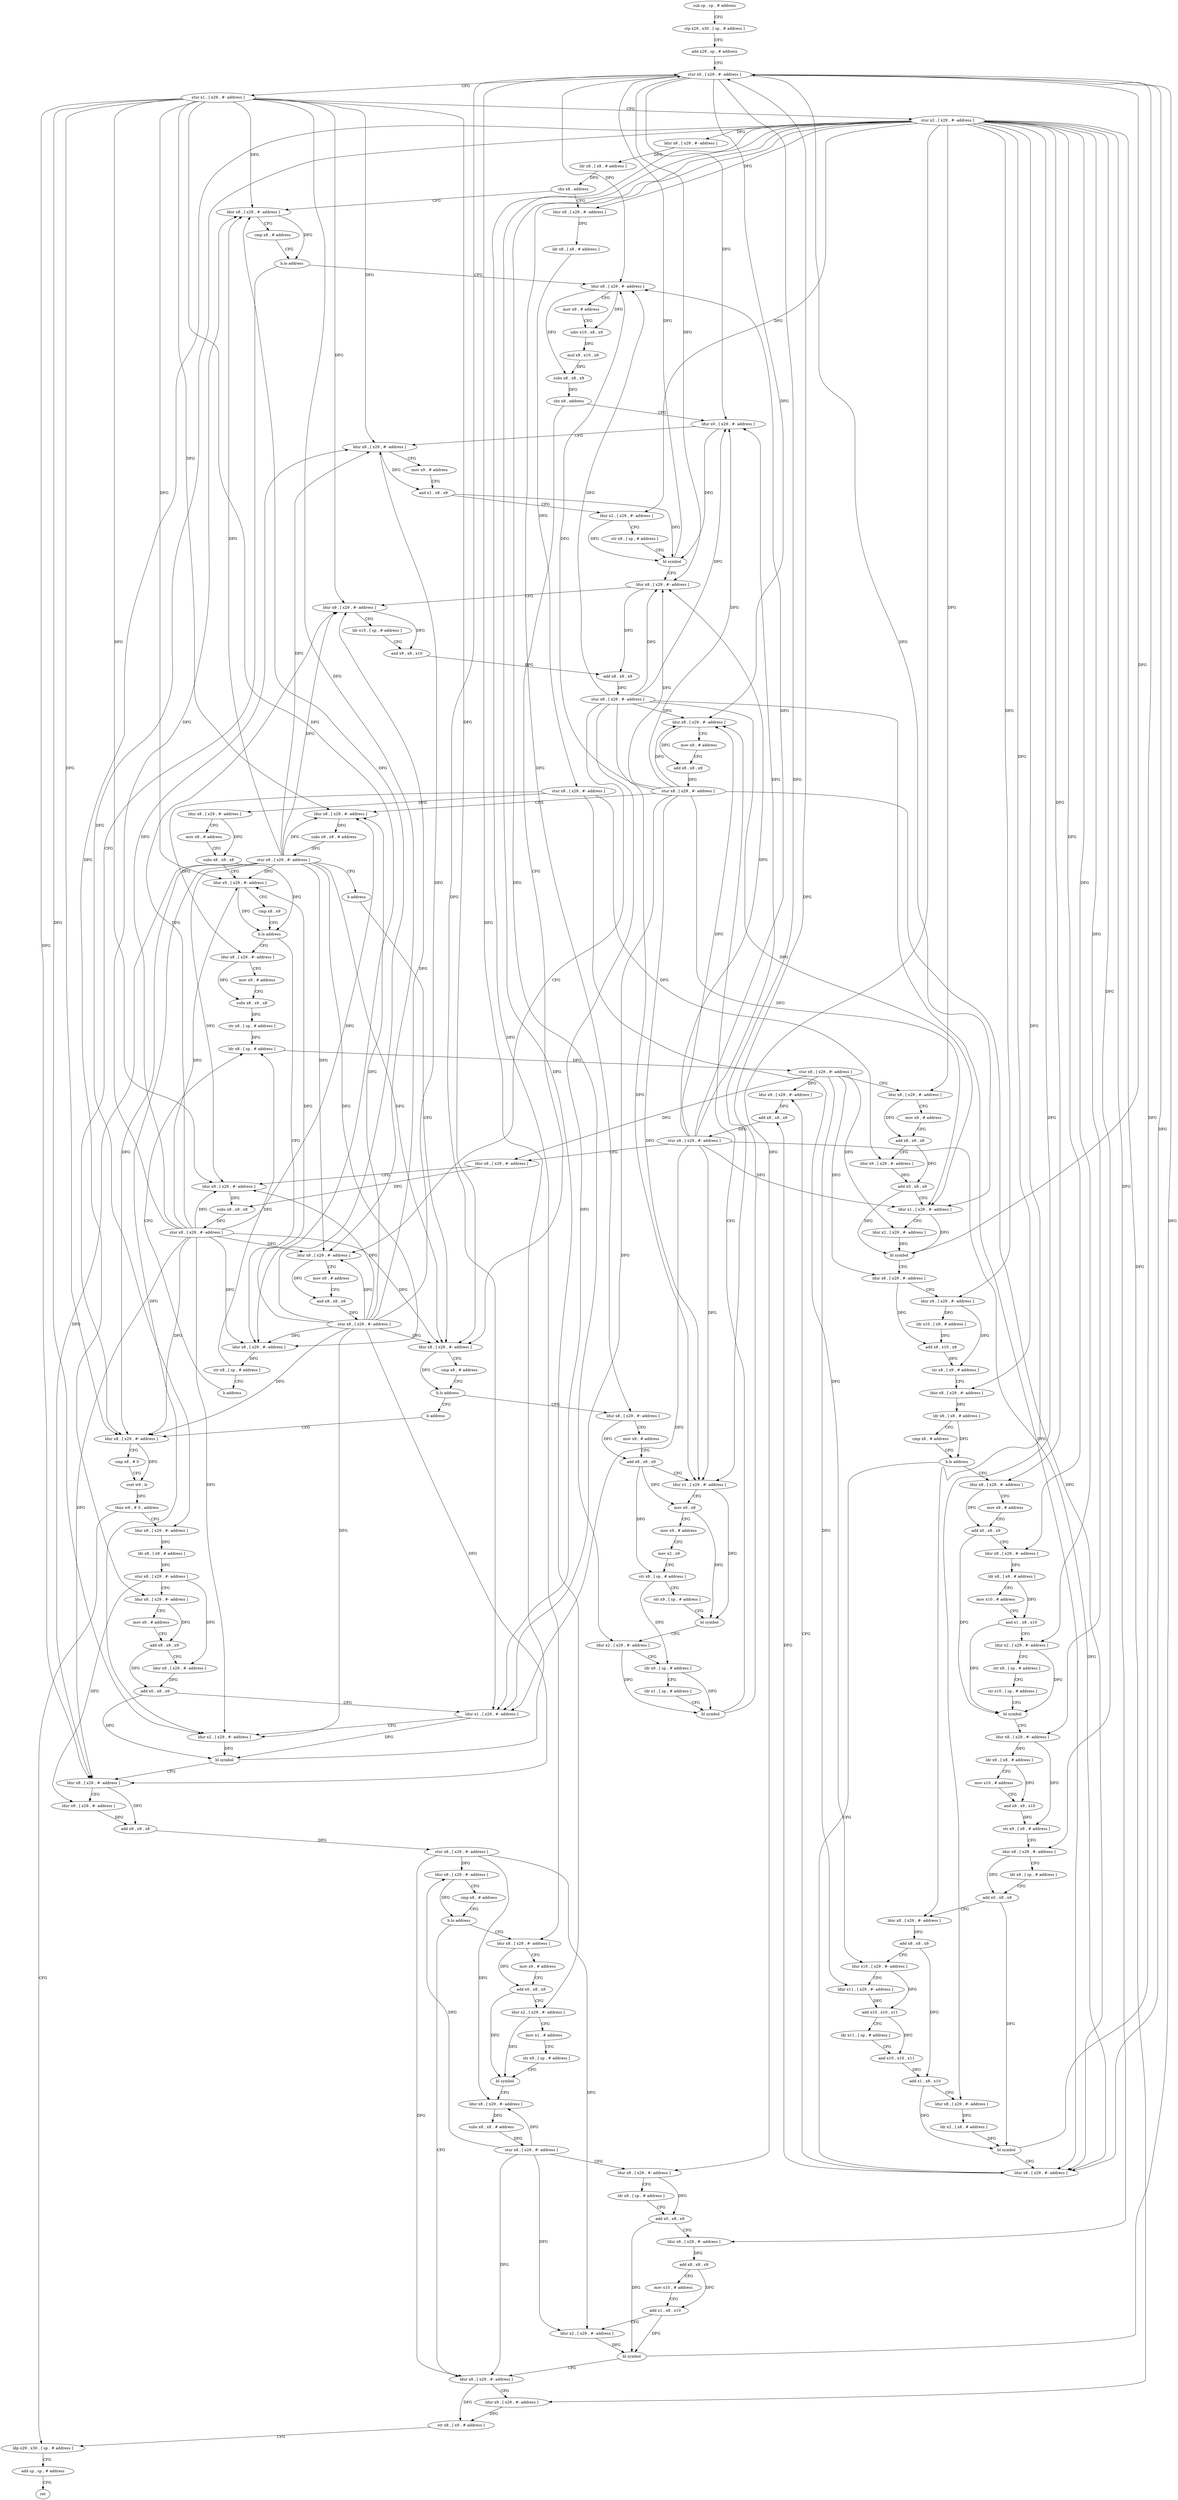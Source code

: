 digraph "func" {
"4334752" [label = "sub sp , sp , # address" ]
"4334756" [label = "stp x29 , x30 , [ sp , # address ]" ]
"4334760" [label = "add x29 , sp , # address" ]
"4334764" [label = "stur x0 , [ x29 , #- address ]" ]
"4334768" [label = "stur x1 , [ x29 , #- address ]" ]
"4334772" [label = "stur x2 , [ x29 , #- address ]" ]
"4334776" [label = "ldur x8 , [ x29 , #- address ]" ]
"4334780" [label = "ldr x8 , [ x8 , # address ]" ]
"4334784" [label = "cbz x8 , address" ]
"4335080" [label = "ldur x8 , [ x29 , #- address ]" ]
"4334788" [label = "ldur x8 , [ x29 , #- address ]" ]
"4335084" [label = "cmp x8 , # address" ]
"4335088" [label = "b.lo address" ]
"4335288" [label = "ldur x8 , [ x29 , #- address ]" ]
"4335092" [label = "ldur x8 , [ x29 , #- address ]" ]
"4334792" [label = "ldr x8 , [ x8 , # address ]" ]
"4334796" [label = "stur x8 , [ x29 , #- address ]" ]
"4334800" [label = "ldur x8 , [ x29 , #- address ]" ]
"4334804" [label = "mov x9 , # address" ]
"4334808" [label = "subs x8 , x9 , x8" ]
"4334812" [label = "ldur x9 , [ x29 , #- address ]" ]
"4334816" [label = "cmp x8 , x9" ]
"4334820" [label = "b.ls address" ]
"4334836" [label = "ldur x8 , [ x29 , #- address ]" ]
"4334824" [label = "ldur x8 , [ x29 , #- address ]" ]
"4335292" [label = "cmp x8 , # 0" ]
"4335296" [label = "cset w9 , ls" ]
"4335300" [label = "tbnz w9 , # 0 , address" ]
"4335464" [label = "ldp x29 , x30 , [ sp , # address ]" ]
"4335304" [label = "ldur x8 , [ x29 , #- address ]" ]
"4335096" [label = "mov x9 , # address" ]
"4335100" [label = "udiv x10 , x8 , x9" ]
"4335104" [label = "mul x9 , x10 , x9" ]
"4335108" [label = "subs x8 , x8 , x9" ]
"4335112" [label = "cbz x8 , address" ]
"4335220" [label = "ldur x0 , [ x29 , #- address ]" ]
"4335116" [label = "ldur x8 , [ x29 , #- address ]" ]
"4334840" [label = "mov x9 , # address" ]
"4334844" [label = "subs x8 , x9 , x8" ]
"4334848" [label = "str x8 , [ sp , # address ]" ]
"4334852" [label = "ldr x8 , [ sp , # address ]" ]
"4334828" [label = "str x8 , [ sp , # address ]" ]
"4334832" [label = "b address" ]
"4335468" [label = "add sp , sp , # address" ]
"4335472" [label = "ret" ]
"4335308" [label = "ldr x8 , [ x8 , # address ]" ]
"4335312" [label = "stur x8 , [ x29 , #- address ]" ]
"4335316" [label = "ldur x8 , [ x29 , #- address ]" ]
"4335320" [label = "mov x9 , # address" ]
"4335324" [label = "add x8 , x8 , x9" ]
"4335328" [label = "ldur x9 , [ x29 , #- address ]" ]
"4335332" [label = "add x0 , x8 , x9" ]
"4335336" [label = "ldur x1 , [ x29 , #- address ]" ]
"4335340" [label = "ldur x2 , [ x29 , #- address ]" ]
"4335344" [label = "bl symbol" ]
"4335348" [label = "ldur x8 , [ x29 , #- address ]" ]
"4335352" [label = "ldur x9 , [ x29 , #- address ]" ]
"4335356" [label = "add x8 , x9 , x8" ]
"4335360" [label = "stur x8 , [ x29 , #- address ]" ]
"4335364" [label = "ldur x8 , [ x29 , #- address ]" ]
"4335368" [label = "cmp x8 , # address" ]
"4335372" [label = "b.lo address" ]
"4335452" [label = "ldur x8 , [ x29 , #- address ]" ]
"4335376" [label = "ldur x8 , [ x29 , #- address ]" ]
"4335224" [label = "ldur x8 , [ x29 , #- address ]" ]
"4335228" [label = "mov x9 , # address" ]
"4335232" [label = "and x1 , x8 , x9" ]
"4335236" [label = "ldur x2 , [ x29 , #- address ]" ]
"4335240" [label = "str x9 , [ sp , # address ]" ]
"4335244" [label = "bl symbol" ]
"4335248" [label = "ldur x8 , [ x29 , #- address ]" ]
"4335252" [label = "ldur x9 , [ x29 , #- address ]" ]
"4335256" [label = "ldr x10 , [ sp , # address ]" ]
"4335260" [label = "and x9 , x9 , x10" ]
"4335264" [label = "add x8 , x8 , x9" ]
"4335268" [label = "stur x8 , [ x29 , #- address ]" ]
"4335272" [label = "ldur x8 , [ x29 , #- address ]" ]
"4335276" [label = "mov x9 , # address" ]
"4335280" [label = "and x8 , x8 , x9" ]
"4335284" [label = "stur x8 , [ x29 , #- address ]" ]
"4335120" [label = "cmp x8 , # address" ]
"4335124" [label = "b.ls address" ]
"4335216" [label = "b address" ]
"4335128" [label = "ldur x8 , [ x29 , #- address ]" ]
"4335048" [label = "ldur x8 , [ x29 , #- address ]" ]
"4335052" [label = "ldur x9 , [ x29 , #- address ]" ]
"4335056" [label = "add x8 , x8 , x9" ]
"4335060" [label = "stur x8 , [ x29 , #- address ]" ]
"4335064" [label = "ldur x8 , [ x29 , #- address ]" ]
"4335068" [label = "ldur x9 , [ x29 , #- address ]" ]
"4335072" [label = "subs x8 , x9 , x8" ]
"4335076" [label = "stur x8 , [ x29 , #- address ]" ]
"4334928" [label = "ldur x8 , [ x29 , #- address ]" ]
"4334932" [label = "mov x9 , # address" ]
"4334936" [label = "add x0 , x8 , x9" ]
"4334940" [label = "ldur x8 , [ x29 , #- address ]" ]
"4334944" [label = "ldr x8 , [ x8 , # address ]" ]
"4334948" [label = "mov x10 , # address" ]
"4334952" [label = "and x1 , x8 , x10" ]
"4334956" [label = "ldur x2 , [ x29 , #- address ]" ]
"4334960" [label = "str x9 , [ sp , # address ]" ]
"4334964" [label = "str x10 , [ sp , # address ]" ]
"4334968" [label = "bl symbol" ]
"4334972" [label = "ldur x8 , [ x29 , #- address ]" ]
"4334976" [label = "ldr x9 , [ x8 , # address ]" ]
"4334980" [label = "mov x10 , # address" ]
"4334984" [label = "and x9 , x9 , x10" ]
"4334988" [label = "str x9 , [ x8 , # address ]" ]
"4334992" [label = "ldur x8 , [ x29 , #- address ]" ]
"4334996" [label = "ldr x9 , [ sp , # address ]" ]
"4335000" [label = "add x0 , x8 , x9" ]
"4335004" [label = "ldur x8 , [ x29 , #- address ]" ]
"4335008" [label = "add x8 , x8 , x9" ]
"4335012" [label = "ldur x10 , [ x29 , #- address ]" ]
"4335016" [label = "ldur x11 , [ x29 , #- address ]" ]
"4335020" [label = "add x10 , x10 , x11" ]
"4335024" [label = "ldr x11 , [ sp , # address ]" ]
"4335028" [label = "and x10 , x10 , x11" ]
"4335032" [label = "add x1 , x8 , x10" ]
"4335036" [label = "ldur x8 , [ x29 , #- address ]" ]
"4335040" [label = "ldr x2 , [ x8 , # address ]" ]
"4335044" [label = "bl symbol" ]
"4334856" [label = "stur x8 , [ x29 , #- address ]" ]
"4334860" [label = "ldur x8 , [ x29 , #- address ]" ]
"4334864" [label = "mov x9 , # address" ]
"4334868" [label = "add x8 , x8 , x9" ]
"4334872" [label = "ldur x9 , [ x29 , #- address ]" ]
"4334876" [label = "add x0 , x8 , x9" ]
"4334880" [label = "ldur x1 , [ x29 , #- address ]" ]
"4334884" [label = "ldur x2 , [ x29 , #- address ]" ]
"4334888" [label = "bl symbol" ]
"4334892" [label = "ldur x8 , [ x29 , #- address ]" ]
"4334896" [label = "ldur x9 , [ x29 , #- address ]" ]
"4334900" [label = "ldr x10 , [ x9 , # address ]" ]
"4334904" [label = "add x8 , x10 , x8" ]
"4334908" [label = "str x8 , [ x9 , # address ]" ]
"4334912" [label = "ldur x8 , [ x29 , #- address ]" ]
"4334916" [label = "ldr x8 , [ x8 , # address ]" ]
"4334920" [label = "cmp x8 , # address" ]
"4334924" [label = "b.ls address" ]
"4335456" [label = "ldur x9 , [ x29 , #- address ]" ]
"4335460" [label = "str x8 , [ x9 , # address ]" ]
"4335380" [label = "mov x9 , # address" ]
"4335384" [label = "add x0 , x8 , x9" ]
"4335388" [label = "ldur x2 , [ x29 , #- address ]" ]
"4335392" [label = "mov x1 , # address" ]
"4335396" [label = "str x9 , [ sp , # address ]" ]
"4335400" [label = "bl symbol" ]
"4335404" [label = "ldur x8 , [ x29 , #- address ]" ]
"4335408" [label = "subs x8 , x8 , # address" ]
"4335412" [label = "stur x8 , [ x29 , #- address ]" ]
"4335416" [label = "ldur x8 , [ x29 , #- address ]" ]
"4335420" [label = "ldr x9 , [ sp , # address ]" ]
"4335424" [label = "add x0 , x8 , x9" ]
"4335428" [label = "ldur x8 , [ x29 , #- address ]" ]
"4335432" [label = "add x8 , x8 , x9" ]
"4335436" [label = "mov x10 , # address" ]
"4335440" [label = "add x1 , x8 , x10" ]
"4335444" [label = "ldur x2 , [ x29 , #- address ]" ]
"4335448" [label = "bl symbol" ]
"4335132" [label = "mov x9 , # address" ]
"4335136" [label = "add x8 , x8 , x9" ]
"4335140" [label = "ldur x1 , [ x29 , #- address ]" ]
"4335144" [label = "mov x0 , x8" ]
"4335148" [label = "mov x9 , # address" ]
"4335152" [label = "mov x2 , x9" ]
"4335156" [label = "str x8 , [ sp , # address ]" ]
"4335160" [label = "str x9 , [ sp , # address ]" ]
"4335164" [label = "bl symbol" ]
"4335168" [label = "ldur x2 , [ x29 , #- address ]" ]
"4335172" [label = "ldr x0 , [ sp , # address ]" ]
"4335176" [label = "ldr x1 , [ sp , # address ]" ]
"4335180" [label = "bl symbol" ]
"4335184" [label = "ldur x8 , [ x29 , #- address ]" ]
"4335188" [label = "mov x9 , # address" ]
"4335192" [label = "add x8 , x8 , x9" ]
"4335196" [label = "stur x8 , [ x29 , #- address ]" ]
"4335200" [label = "ldur x8 , [ x29 , #- address ]" ]
"4335204" [label = "subs x8 , x8 , # address" ]
"4335208" [label = "stur x8 , [ x29 , #- address ]" ]
"4335212" [label = "b address" ]
"4334752" -> "4334756" [ label = "CFG" ]
"4334756" -> "4334760" [ label = "CFG" ]
"4334760" -> "4334764" [ label = "CFG" ]
"4334764" -> "4334768" [ label = "CFG" ]
"4334764" -> "4335092" [ label = "DFG" ]
"4334764" -> "4335220" [ label = "DFG" ]
"4334764" -> "4335248" [ label = "DFG" ]
"4334764" -> "4334880" [ label = "DFG" ]
"4334764" -> "4335140" [ label = "DFG" ]
"4334764" -> "4335184" [ label = "DFG" ]
"4334764" -> "4335048" [ label = "DFG" ]
"4334764" -> "4335336" [ label = "DFG" ]
"4334768" -> "4334772" [ label = "CFG" ]
"4334768" -> "4335080" [ label = "DFG" ]
"4334768" -> "4334812" [ label = "DFG" ]
"4334768" -> "4335288" [ label = "DFG" ]
"4334768" -> "4334824" [ label = "DFG" ]
"4334768" -> "4335224" [ label = "DFG" ]
"4334768" -> "4335252" [ label = "DFG" ]
"4334768" -> "4335272" [ label = "DFG" ]
"4334768" -> "4335116" [ label = "DFG" ]
"4334768" -> "4335200" [ label = "DFG" ]
"4334768" -> "4335068" [ label = "DFG" ]
"4334768" -> "4335340" [ label = "DFG" ]
"4334768" -> "4335348" [ label = "DFG" ]
"4334772" -> "4334776" [ label = "DFG" ]
"4334772" -> "4334788" [ label = "DFG" ]
"4334772" -> "4335236" [ label = "DFG" ]
"4334772" -> "4334860" [ label = "DFG" ]
"4334772" -> "4334896" [ label = "DFG" ]
"4334772" -> "4334912" [ label = "DFG" ]
"4334772" -> "4335128" [ label = "DFG" ]
"4334772" -> "4335168" [ label = "DFG" ]
"4334772" -> "4334928" [ label = "DFG" ]
"4334772" -> "4334940" [ label = "DFG" ]
"4334772" -> "4334956" [ label = "DFG" ]
"4334772" -> "4334972" [ label = "DFG" ]
"4334772" -> "4334992" [ label = "DFG" ]
"4334772" -> "4335004" [ label = "DFG" ]
"4334772" -> "4335036" [ label = "DFG" ]
"4334772" -> "4335304" [ label = "DFG" ]
"4334772" -> "4335316" [ label = "DFG" ]
"4334772" -> "4335456" [ label = "DFG" ]
"4334772" -> "4335376" [ label = "DFG" ]
"4334772" -> "4335388" [ label = "DFG" ]
"4334772" -> "4335416" [ label = "DFG" ]
"4334772" -> "4335428" [ label = "DFG" ]
"4334776" -> "4334780" [ label = "DFG" ]
"4334780" -> "4334784" [ label = "DFG" ]
"4334784" -> "4335080" [ label = "CFG" ]
"4334784" -> "4334788" [ label = "CFG" ]
"4335080" -> "4335084" [ label = "CFG" ]
"4335080" -> "4335088" [ label = "DFG" ]
"4334788" -> "4334792" [ label = "DFG" ]
"4335084" -> "4335088" [ label = "CFG" ]
"4335088" -> "4335288" [ label = "CFG" ]
"4335088" -> "4335092" [ label = "CFG" ]
"4335288" -> "4335292" [ label = "CFG" ]
"4335288" -> "4335296" [ label = "DFG" ]
"4335092" -> "4335096" [ label = "CFG" ]
"4335092" -> "4335100" [ label = "DFG" ]
"4335092" -> "4335108" [ label = "DFG" ]
"4334792" -> "4334796" [ label = "DFG" ]
"4334796" -> "4334800" [ label = "DFG" ]
"4334796" -> "4334836" [ label = "DFG" ]
"4334796" -> "4334872" [ label = "DFG" ]
"4334796" -> "4335012" [ label = "DFG" ]
"4334800" -> "4334804" [ label = "CFG" ]
"4334800" -> "4334808" [ label = "DFG" ]
"4334804" -> "4334808" [ label = "CFG" ]
"4334808" -> "4334812" [ label = "CFG" ]
"4334808" -> "4334820" [ label = "DFG" ]
"4334812" -> "4334816" [ label = "CFG" ]
"4334812" -> "4334820" [ label = "DFG" ]
"4334816" -> "4334820" [ label = "CFG" ]
"4334820" -> "4334836" [ label = "CFG" ]
"4334820" -> "4334824" [ label = "CFG" ]
"4334836" -> "4334840" [ label = "CFG" ]
"4334836" -> "4334844" [ label = "DFG" ]
"4334824" -> "4334828" [ label = "DFG" ]
"4335292" -> "4335296" [ label = "CFG" ]
"4335296" -> "4335300" [ label = "DFG" ]
"4335300" -> "4335464" [ label = "CFG" ]
"4335300" -> "4335304" [ label = "CFG" ]
"4335464" -> "4335468" [ label = "CFG" ]
"4335304" -> "4335308" [ label = "DFG" ]
"4335096" -> "4335100" [ label = "CFG" ]
"4335100" -> "4335104" [ label = "DFG" ]
"4335104" -> "4335108" [ label = "DFG" ]
"4335108" -> "4335112" [ label = "DFG" ]
"4335112" -> "4335220" [ label = "CFG" ]
"4335112" -> "4335116" [ label = "CFG" ]
"4335220" -> "4335224" [ label = "CFG" ]
"4335220" -> "4335244" [ label = "DFG" ]
"4335116" -> "4335120" [ label = "CFG" ]
"4335116" -> "4335124" [ label = "DFG" ]
"4334840" -> "4334844" [ label = "CFG" ]
"4334844" -> "4334848" [ label = "DFG" ]
"4334848" -> "4334852" [ label = "DFG" ]
"4334852" -> "4334856" [ label = "DFG" ]
"4334828" -> "4334832" [ label = "CFG" ]
"4334828" -> "4334852" [ label = "DFG" ]
"4334832" -> "4334852" [ label = "CFG" ]
"4335468" -> "4335472" [ label = "CFG" ]
"4335308" -> "4335312" [ label = "DFG" ]
"4335312" -> "4335316" [ label = "CFG" ]
"4335312" -> "4335328" [ label = "DFG" ]
"4335312" -> "4335352" [ label = "DFG" ]
"4335316" -> "4335320" [ label = "CFG" ]
"4335316" -> "4335324" [ label = "DFG" ]
"4335320" -> "4335324" [ label = "CFG" ]
"4335324" -> "4335328" [ label = "CFG" ]
"4335324" -> "4335332" [ label = "DFG" ]
"4335328" -> "4335332" [ label = "DFG" ]
"4335332" -> "4335336" [ label = "CFG" ]
"4335332" -> "4335344" [ label = "DFG" ]
"4335336" -> "4335340" [ label = "CFG" ]
"4335336" -> "4335344" [ label = "DFG" ]
"4335340" -> "4335344" [ label = "DFG" ]
"4335344" -> "4335348" [ label = "CFG" ]
"4335344" -> "4334764" [ label = "DFG" ]
"4335348" -> "4335352" [ label = "CFG" ]
"4335348" -> "4335356" [ label = "DFG" ]
"4335352" -> "4335356" [ label = "DFG" ]
"4335356" -> "4335360" [ label = "DFG" ]
"4335360" -> "4335364" [ label = "DFG" ]
"4335360" -> "4335452" [ label = "DFG" ]
"4335360" -> "4335404" [ label = "DFG" ]
"4335360" -> "4335444" [ label = "DFG" ]
"4335364" -> "4335368" [ label = "CFG" ]
"4335364" -> "4335372" [ label = "DFG" ]
"4335368" -> "4335372" [ label = "CFG" ]
"4335372" -> "4335452" [ label = "CFG" ]
"4335372" -> "4335376" [ label = "CFG" ]
"4335452" -> "4335456" [ label = "CFG" ]
"4335452" -> "4335460" [ label = "DFG" ]
"4335376" -> "4335380" [ label = "CFG" ]
"4335376" -> "4335384" [ label = "DFG" ]
"4335224" -> "4335228" [ label = "CFG" ]
"4335224" -> "4335232" [ label = "DFG" ]
"4335228" -> "4335232" [ label = "CFG" ]
"4335232" -> "4335236" [ label = "CFG" ]
"4335232" -> "4335244" [ label = "DFG" ]
"4335236" -> "4335240" [ label = "CFG" ]
"4335236" -> "4335244" [ label = "DFG" ]
"4335240" -> "4335244" [ label = "CFG" ]
"4335244" -> "4335248" [ label = "CFG" ]
"4335244" -> "4334764" [ label = "DFG" ]
"4335248" -> "4335252" [ label = "CFG" ]
"4335248" -> "4335264" [ label = "DFG" ]
"4335252" -> "4335256" [ label = "CFG" ]
"4335252" -> "4335260" [ label = "DFG" ]
"4335256" -> "4335260" [ label = "CFG" ]
"4335260" -> "4335264" [ label = "DFG" ]
"4335264" -> "4335268" [ label = "DFG" ]
"4335268" -> "4335272" [ label = "CFG" ]
"4335268" -> "4335092" [ label = "DFG" ]
"4335268" -> "4335220" [ label = "DFG" ]
"4335268" -> "4335248" [ label = "DFG" ]
"4335268" -> "4334880" [ label = "DFG" ]
"4335268" -> "4335140" [ label = "DFG" ]
"4335268" -> "4335184" [ label = "DFG" ]
"4335268" -> "4335048" [ label = "DFG" ]
"4335268" -> "4335336" [ label = "DFG" ]
"4335272" -> "4335276" [ label = "CFG" ]
"4335272" -> "4335280" [ label = "DFG" ]
"4335276" -> "4335280" [ label = "CFG" ]
"4335280" -> "4335284" [ label = "DFG" ]
"4335284" -> "4335288" [ label = "DFG" ]
"4335284" -> "4335080" [ label = "DFG" ]
"4335284" -> "4334812" [ label = "DFG" ]
"4335284" -> "4334824" [ label = "DFG" ]
"4335284" -> "4335224" [ label = "DFG" ]
"4335284" -> "4335252" [ label = "DFG" ]
"4335284" -> "4335272" [ label = "DFG" ]
"4335284" -> "4335116" [ label = "DFG" ]
"4335284" -> "4335200" [ label = "DFG" ]
"4335284" -> "4335068" [ label = "DFG" ]
"4335284" -> "4335340" [ label = "DFG" ]
"4335284" -> "4335348" [ label = "DFG" ]
"4335120" -> "4335124" [ label = "CFG" ]
"4335124" -> "4335216" [ label = "CFG" ]
"4335124" -> "4335128" [ label = "CFG" ]
"4335216" -> "4335288" [ label = "CFG" ]
"4335128" -> "4335132" [ label = "CFG" ]
"4335128" -> "4335136" [ label = "DFG" ]
"4335048" -> "4335052" [ label = "CFG" ]
"4335048" -> "4335056" [ label = "DFG" ]
"4335052" -> "4335056" [ label = "DFG" ]
"4335056" -> "4335060" [ label = "DFG" ]
"4335060" -> "4335064" [ label = "CFG" ]
"4335060" -> "4335092" [ label = "DFG" ]
"4335060" -> "4335220" [ label = "DFG" ]
"4335060" -> "4335248" [ label = "DFG" ]
"4335060" -> "4334880" [ label = "DFG" ]
"4335060" -> "4335140" [ label = "DFG" ]
"4335060" -> "4335184" [ label = "DFG" ]
"4335060" -> "4335048" [ label = "DFG" ]
"4335060" -> "4335336" [ label = "DFG" ]
"4335064" -> "4335068" [ label = "CFG" ]
"4335064" -> "4335072" [ label = "DFG" ]
"4335068" -> "4335072" [ label = "DFG" ]
"4335072" -> "4335076" [ label = "DFG" ]
"4335076" -> "4335080" [ label = "DFG" ]
"4335076" -> "4334812" [ label = "DFG" ]
"4335076" -> "4335288" [ label = "DFG" ]
"4335076" -> "4334824" [ label = "DFG" ]
"4335076" -> "4335224" [ label = "DFG" ]
"4335076" -> "4335252" [ label = "DFG" ]
"4335076" -> "4335272" [ label = "DFG" ]
"4335076" -> "4335116" [ label = "DFG" ]
"4335076" -> "4335200" [ label = "DFG" ]
"4335076" -> "4335068" [ label = "DFG" ]
"4335076" -> "4335340" [ label = "DFG" ]
"4335076" -> "4335348" [ label = "DFG" ]
"4334928" -> "4334932" [ label = "CFG" ]
"4334928" -> "4334936" [ label = "DFG" ]
"4334932" -> "4334936" [ label = "CFG" ]
"4334936" -> "4334940" [ label = "CFG" ]
"4334936" -> "4334968" [ label = "DFG" ]
"4334940" -> "4334944" [ label = "DFG" ]
"4334944" -> "4334948" [ label = "CFG" ]
"4334944" -> "4334952" [ label = "DFG" ]
"4334948" -> "4334952" [ label = "CFG" ]
"4334952" -> "4334956" [ label = "CFG" ]
"4334952" -> "4334968" [ label = "DFG" ]
"4334956" -> "4334960" [ label = "CFG" ]
"4334956" -> "4334968" [ label = "DFG" ]
"4334960" -> "4334964" [ label = "CFG" ]
"4334964" -> "4334968" [ label = "CFG" ]
"4334968" -> "4334972" [ label = "CFG" ]
"4334972" -> "4334976" [ label = "DFG" ]
"4334972" -> "4334988" [ label = "DFG" ]
"4334976" -> "4334980" [ label = "CFG" ]
"4334976" -> "4334984" [ label = "DFG" ]
"4334980" -> "4334984" [ label = "CFG" ]
"4334984" -> "4334988" [ label = "DFG" ]
"4334988" -> "4334992" [ label = "CFG" ]
"4334992" -> "4334996" [ label = "CFG" ]
"4334992" -> "4335000" [ label = "DFG" ]
"4334996" -> "4335000" [ label = "CFG" ]
"4335000" -> "4335004" [ label = "CFG" ]
"4335000" -> "4335044" [ label = "DFG" ]
"4335004" -> "4335008" [ label = "DFG" ]
"4335008" -> "4335012" [ label = "CFG" ]
"4335008" -> "4335032" [ label = "DFG" ]
"4335012" -> "4335016" [ label = "CFG" ]
"4335012" -> "4335020" [ label = "DFG" ]
"4335016" -> "4335020" [ label = "DFG" ]
"4335020" -> "4335024" [ label = "CFG" ]
"4335020" -> "4335028" [ label = "DFG" ]
"4335024" -> "4335028" [ label = "CFG" ]
"4335028" -> "4335032" [ label = "DFG" ]
"4335032" -> "4335036" [ label = "CFG" ]
"4335032" -> "4335044" [ label = "DFG" ]
"4335036" -> "4335040" [ label = "DFG" ]
"4335040" -> "4335044" [ label = "DFG" ]
"4335044" -> "4335048" [ label = "CFG" ]
"4335044" -> "4334764" [ label = "DFG" ]
"4334856" -> "4334860" [ label = "CFG" ]
"4334856" -> "4334884" [ label = "DFG" ]
"4334856" -> "4334892" [ label = "DFG" ]
"4334856" -> "4335052" [ label = "DFG" ]
"4334856" -> "4335064" [ label = "DFG" ]
"4334856" -> "4335016" [ label = "DFG" ]
"4334860" -> "4334864" [ label = "CFG" ]
"4334860" -> "4334868" [ label = "DFG" ]
"4334864" -> "4334868" [ label = "CFG" ]
"4334868" -> "4334872" [ label = "CFG" ]
"4334868" -> "4334876" [ label = "DFG" ]
"4334872" -> "4334876" [ label = "DFG" ]
"4334876" -> "4334880" [ label = "CFG" ]
"4334876" -> "4334888" [ label = "DFG" ]
"4334880" -> "4334884" [ label = "CFG" ]
"4334880" -> "4334888" [ label = "DFG" ]
"4334884" -> "4334888" [ label = "DFG" ]
"4334888" -> "4334892" [ label = "CFG" ]
"4334888" -> "4334764" [ label = "DFG" ]
"4334892" -> "4334896" [ label = "CFG" ]
"4334892" -> "4334904" [ label = "DFG" ]
"4334896" -> "4334900" [ label = "DFG" ]
"4334896" -> "4334908" [ label = "DFG" ]
"4334900" -> "4334904" [ label = "DFG" ]
"4334904" -> "4334908" [ label = "DFG" ]
"4334908" -> "4334912" [ label = "CFG" ]
"4334912" -> "4334916" [ label = "DFG" ]
"4334916" -> "4334920" [ label = "CFG" ]
"4334916" -> "4334924" [ label = "DFG" ]
"4334920" -> "4334924" [ label = "CFG" ]
"4334924" -> "4335048" [ label = "CFG" ]
"4334924" -> "4334928" [ label = "CFG" ]
"4335456" -> "4335460" [ label = "DFG" ]
"4335460" -> "4335464" [ label = "CFG" ]
"4335380" -> "4335384" [ label = "CFG" ]
"4335384" -> "4335388" [ label = "CFG" ]
"4335384" -> "4335400" [ label = "DFG" ]
"4335388" -> "4335392" [ label = "CFG" ]
"4335388" -> "4335400" [ label = "DFG" ]
"4335392" -> "4335396" [ label = "CFG" ]
"4335396" -> "4335400" [ label = "CFG" ]
"4335400" -> "4335404" [ label = "CFG" ]
"4335404" -> "4335408" [ label = "DFG" ]
"4335408" -> "4335412" [ label = "DFG" ]
"4335412" -> "4335416" [ label = "CFG" ]
"4335412" -> "4335364" [ label = "DFG" ]
"4335412" -> "4335452" [ label = "DFG" ]
"4335412" -> "4335404" [ label = "DFG" ]
"4335412" -> "4335444" [ label = "DFG" ]
"4335416" -> "4335420" [ label = "CFG" ]
"4335416" -> "4335424" [ label = "DFG" ]
"4335420" -> "4335424" [ label = "CFG" ]
"4335424" -> "4335428" [ label = "CFG" ]
"4335424" -> "4335448" [ label = "DFG" ]
"4335428" -> "4335432" [ label = "DFG" ]
"4335432" -> "4335436" [ label = "CFG" ]
"4335432" -> "4335440" [ label = "DFG" ]
"4335436" -> "4335440" [ label = "CFG" ]
"4335440" -> "4335444" [ label = "CFG" ]
"4335440" -> "4335448" [ label = "DFG" ]
"4335444" -> "4335448" [ label = "DFG" ]
"4335448" -> "4335452" [ label = "CFG" ]
"4335448" -> "4334764" [ label = "DFG" ]
"4335132" -> "4335136" [ label = "CFG" ]
"4335136" -> "4335140" [ label = "CFG" ]
"4335136" -> "4335144" [ label = "DFG" ]
"4335136" -> "4335156" [ label = "DFG" ]
"4335140" -> "4335144" [ label = "CFG" ]
"4335140" -> "4335164" [ label = "DFG" ]
"4335144" -> "4335148" [ label = "CFG" ]
"4335144" -> "4335164" [ label = "DFG" ]
"4335148" -> "4335152" [ label = "CFG" ]
"4335152" -> "4335156" [ label = "CFG" ]
"4335156" -> "4335160" [ label = "CFG" ]
"4335156" -> "4335172" [ label = "DFG" ]
"4335160" -> "4335164" [ label = "CFG" ]
"4335164" -> "4335168" [ label = "CFG" ]
"4335168" -> "4335172" [ label = "CFG" ]
"4335168" -> "4335180" [ label = "DFG" ]
"4335172" -> "4335176" [ label = "CFG" ]
"4335172" -> "4335180" [ label = "DFG" ]
"4335176" -> "4335180" [ label = "CFG" ]
"4335180" -> "4335184" [ label = "CFG" ]
"4335180" -> "4334764" [ label = "DFG" ]
"4335184" -> "4335188" [ label = "CFG" ]
"4335184" -> "4335192" [ label = "DFG" ]
"4335188" -> "4335192" [ label = "CFG" ]
"4335192" -> "4335196" [ label = "DFG" ]
"4335196" -> "4335200" [ label = "CFG" ]
"4335196" -> "4335092" [ label = "DFG" ]
"4335196" -> "4335220" [ label = "DFG" ]
"4335196" -> "4335248" [ label = "DFG" ]
"4335196" -> "4334880" [ label = "DFG" ]
"4335196" -> "4335140" [ label = "DFG" ]
"4335196" -> "4335184" [ label = "DFG" ]
"4335196" -> "4335048" [ label = "DFG" ]
"4335196" -> "4335336" [ label = "DFG" ]
"4335200" -> "4335204" [ label = "DFG" ]
"4335204" -> "4335208" [ label = "DFG" ]
"4335208" -> "4335212" [ label = "CFG" ]
"4335208" -> "4335080" [ label = "DFG" ]
"4335208" -> "4334812" [ label = "DFG" ]
"4335208" -> "4335288" [ label = "DFG" ]
"4335208" -> "4334824" [ label = "DFG" ]
"4335208" -> "4335224" [ label = "DFG" ]
"4335208" -> "4335252" [ label = "DFG" ]
"4335208" -> "4335272" [ label = "DFG" ]
"4335208" -> "4335116" [ label = "DFG" ]
"4335208" -> "4335200" [ label = "DFG" ]
"4335208" -> "4335068" [ label = "DFG" ]
"4335208" -> "4335340" [ label = "DFG" ]
"4335208" -> "4335348" [ label = "DFG" ]
"4335212" -> "4335116" [ label = "CFG" ]
}
